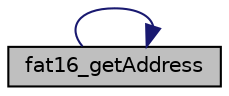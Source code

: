 digraph "fat16_getAddress"
{
 // LATEX_PDF_SIZE
  edge [fontname="Helvetica",fontsize="10",labelfontname="Helvetica",labelfontsize="10"];
  node [fontname="Helvetica",fontsize="10",shape=record];
  rankdir="LR";
  Node1 [label="fat16_getAddress",height=0.2,width=0.4,color="black", fillcolor="grey75", style="filled", fontcolor="black",tooltip="Seeks and returns the starting address of a given area."];
  Node1 -> Node1 [color="midnightblue",fontsize="10",style="solid",fontname="Helvetica"];
}
